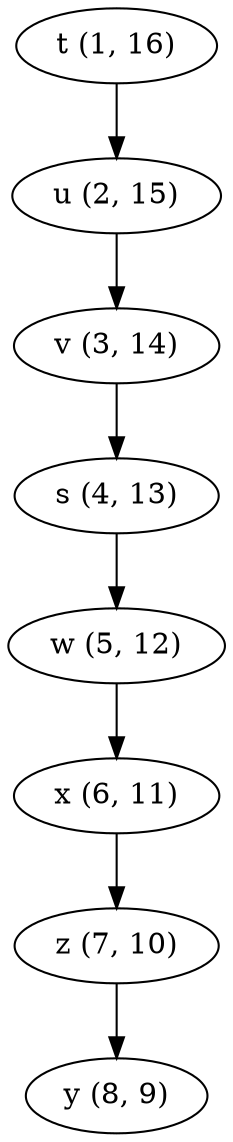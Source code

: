 digraph BST {
u -> v;
v [label="v (3, 14)"]
s -> w;
w [label="w (5, 12)"]
t [label="t (1, 16)"]
w -> x;
x [label="x (6, 11)"]
t -> u;
u [label="u (2, 15)"]
x -> z;
z [label="z (7, 10)"]
v -> s;
s [label="s (4, 13)"]
z -> y;
y [label="y (8, 9)"]
}

